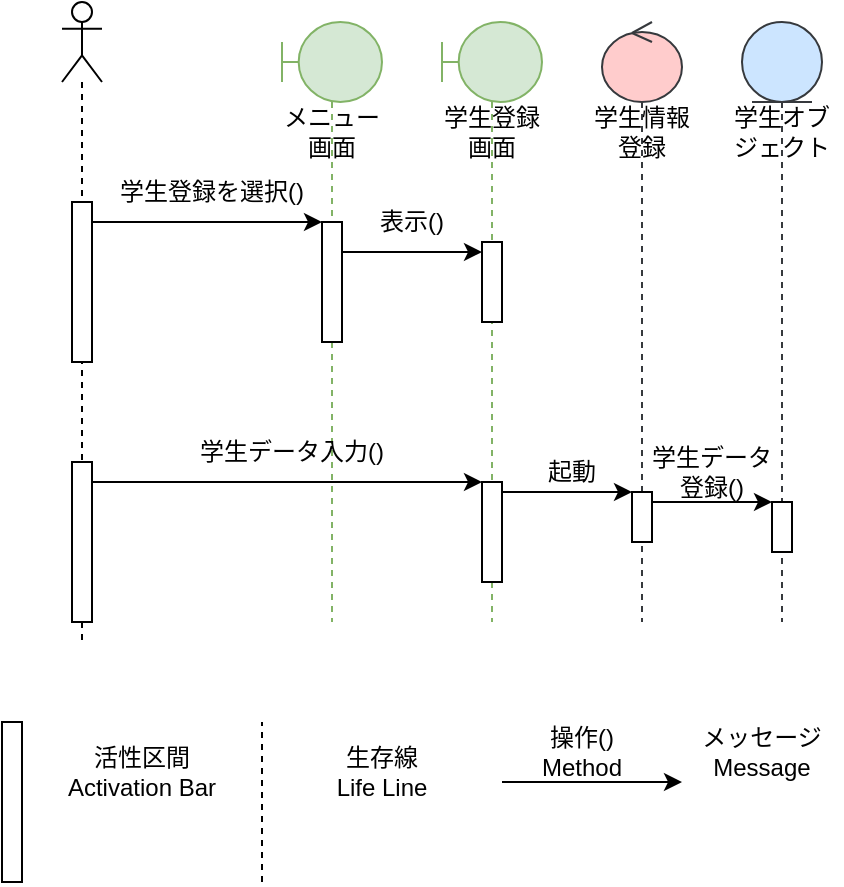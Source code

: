 <mxfile version="28.2.1">
  <diagram id="T6G6FLA8p9uaQNyg3BRE" name="ページ1">
    <mxGraphModel dx="915" dy="596" grid="1" gridSize="10" guides="1" tooltips="1" connect="1" arrows="1" fold="1" page="1" pageScale="1" pageWidth="827" pageHeight="1169" math="0" shadow="0">
      <root>
        <mxCell id="0" />
        <mxCell id="1" parent="0" />
        <mxCell id="cDPF6ZzpUCfu8e6AV7TO-4" value="" style="shape=umlLifeline;perimeter=lifelinePerimeter;whiteSpace=wrap;html=1;container=1;dropTarget=0;collapsible=0;recursiveResize=0;outlineConnect=0;portConstraint=eastwest;newEdgeStyle={&quot;curved&quot;:0,&quot;rounded&quot;:0};participant=umlActor;" vertex="1" parent="1">
          <mxGeometry x="60" y="30" width="20" height="320" as="geometry" />
        </mxCell>
        <mxCell id="cDPF6ZzpUCfu8e6AV7TO-7" value="" style="html=1;points=[[0,0,0,0,5],[0,1,0,0,-5],[1,0,0,0,5],[1,1,0,0,-5]];perimeter=orthogonalPerimeter;outlineConnect=0;targetShapes=umlLifeline;portConstraint=eastwest;newEdgeStyle={&quot;curved&quot;:0,&quot;rounded&quot;:0};" vertex="1" parent="cDPF6ZzpUCfu8e6AV7TO-4">
          <mxGeometry x="5" y="230" width="10" height="80" as="geometry" />
        </mxCell>
        <mxCell id="cDPF6ZzpUCfu8e6AV7TO-6" value="" style="html=1;points=[[0,0,0,0,5],[0,1,0,0,-5],[1,0,0,0,5],[1,1,0,0,-5]];perimeter=orthogonalPerimeter;outlineConnect=0;targetShapes=umlLifeline;portConstraint=eastwest;newEdgeStyle={&quot;curved&quot;:0,&quot;rounded&quot;:0};" vertex="1" parent="1">
          <mxGeometry x="65" y="130" width="10" height="80" as="geometry" />
        </mxCell>
        <mxCell id="cDPF6ZzpUCfu8e6AV7TO-9" value="" style="shape=umlLifeline;perimeter=lifelinePerimeter;whiteSpace=wrap;html=1;container=1;dropTarget=0;collapsible=0;recursiveResize=0;outlineConnect=0;portConstraint=eastwest;newEdgeStyle={&quot;curved&quot;:0,&quot;rounded&quot;:0};participant=umlBoundary;fillColor=#d5e8d4;strokeColor=#82b366;" vertex="1" parent="1">
          <mxGeometry x="170" y="40" width="50" height="300" as="geometry" />
        </mxCell>
        <mxCell id="cDPF6ZzpUCfu8e6AV7TO-13" value="" style="html=1;points=[[0,0,0,0,5],[0,1,0,0,-5],[1,0,0,0,5],[1,1,0,0,-5]];perimeter=orthogonalPerimeter;outlineConnect=0;targetShapes=umlLifeline;portConstraint=eastwest;newEdgeStyle={&quot;curved&quot;:0,&quot;rounded&quot;:0};" vertex="1" parent="cDPF6ZzpUCfu8e6AV7TO-9">
          <mxGeometry x="20" y="100" width="10" height="60" as="geometry" />
        </mxCell>
        <mxCell id="cDPF6ZzpUCfu8e6AV7TO-10" value="" style="shape=umlLifeline;perimeter=lifelinePerimeter;whiteSpace=wrap;html=1;container=1;dropTarget=0;collapsible=0;recursiveResize=0;outlineConnect=0;portConstraint=eastwest;newEdgeStyle={&quot;curved&quot;:0,&quot;rounded&quot;:0};participant=umlBoundary;fillColor=#d5e8d4;strokeColor=#82b366;" vertex="1" parent="1">
          <mxGeometry x="250" y="40" width="50" height="300" as="geometry" />
        </mxCell>
        <mxCell id="cDPF6ZzpUCfu8e6AV7TO-18" value="" style="html=1;points=[[0,0,0,0,5],[0,1,0,0,-5],[1,0,0,0,5],[1,1,0,0,-5]];perimeter=orthogonalPerimeter;outlineConnect=0;targetShapes=umlLifeline;portConstraint=eastwest;newEdgeStyle={&quot;curved&quot;:0,&quot;rounded&quot;:0};" vertex="1" parent="cDPF6ZzpUCfu8e6AV7TO-10">
          <mxGeometry x="20" y="110" width="10" height="40" as="geometry" />
        </mxCell>
        <mxCell id="cDPF6ZzpUCfu8e6AV7TO-27" value="" style="html=1;points=[[0,0,0,0,5],[0,1,0,0,-5],[1,0,0,0,5],[1,1,0,0,-5]];perimeter=orthogonalPerimeter;outlineConnect=0;targetShapes=umlLifeline;portConstraint=eastwest;newEdgeStyle={&quot;curved&quot;:0,&quot;rounded&quot;:0};" vertex="1" parent="cDPF6ZzpUCfu8e6AV7TO-10">
          <mxGeometry x="20" y="230" width="10" height="50" as="geometry" />
        </mxCell>
        <mxCell id="cDPF6ZzpUCfu8e6AV7TO-11" value="" style="shape=umlLifeline;perimeter=lifelinePerimeter;whiteSpace=wrap;html=1;container=1;dropTarget=0;collapsible=0;recursiveResize=0;outlineConnect=0;portConstraint=eastwest;newEdgeStyle={&quot;curved&quot;:0,&quot;rounded&quot;:0};participant=umlEntity;fillColor=#cce5ff;strokeColor=#36393d;" vertex="1" parent="1">
          <mxGeometry x="400" y="40" width="40" height="300" as="geometry" />
        </mxCell>
        <mxCell id="cDPF6ZzpUCfu8e6AV7TO-31" value="" style="html=1;points=[[0,0,0,0,5],[0,1,0,0,-5],[1,0,0,0,5],[1,1,0,0,-5]];perimeter=orthogonalPerimeter;outlineConnect=0;targetShapes=umlLifeline;portConstraint=eastwest;newEdgeStyle={&quot;curved&quot;:0,&quot;rounded&quot;:0};" vertex="1" parent="cDPF6ZzpUCfu8e6AV7TO-11">
          <mxGeometry x="15" y="240" width="10" height="25" as="geometry" />
        </mxCell>
        <mxCell id="cDPF6ZzpUCfu8e6AV7TO-12" value="" style="shape=umlLifeline;perimeter=lifelinePerimeter;whiteSpace=wrap;html=1;container=1;dropTarget=0;collapsible=0;recursiveResize=0;outlineConnect=0;portConstraint=eastwest;newEdgeStyle={&quot;curved&quot;:0,&quot;rounded&quot;:0};participant=umlControl;fillColor=#ffcccc;strokeColor=#36393d;" vertex="1" parent="1">
          <mxGeometry x="330" y="40" width="40" height="300" as="geometry" />
        </mxCell>
        <mxCell id="cDPF6ZzpUCfu8e6AV7TO-30" value="" style="html=1;points=[[0,0,0,0,5],[0,1,0,0,-5],[1,0,0,0,5],[1,1,0,0,-5]];perimeter=orthogonalPerimeter;outlineConnect=0;targetShapes=umlLifeline;portConstraint=eastwest;newEdgeStyle={&quot;curved&quot;:0,&quot;rounded&quot;:0};" vertex="1" parent="cDPF6ZzpUCfu8e6AV7TO-12">
          <mxGeometry x="15" y="235" width="10" height="25" as="geometry" />
        </mxCell>
        <mxCell id="cDPF6ZzpUCfu8e6AV7TO-17" value="活性区間&lt;div&gt;Activation Bar&lt;/div&gt;" style="text;strokeColor=none;align=center;fillColor=none;html=1;verticalAlign=middle;whiteSpace=wrap;rounded=0;" vertex="1" parent="1">
          <mxGeometry x="60" y="400" width="80" height="30" as="geometry" />
        </mxCell>
        <mxCell id="cDPF6ZzpUCfu8e6AV7TO-19" value="" style="endArrow=classic;html=1;rounded=0;entryX=0;entryY=0;entryDx=0;entryDy=5;entryPerimeter=0;" edge="1" parent="1">
          <mxGeometry width="50" height="50" relative="1" as="geometry">
            <mxPoint x="75" y="140" as="sourcePoint" />
            <mxPoint x="190.0" y="140" as="targetPoint" />
          </mxGeometry>
        </mxCell>
        <mxCell id="cDPF6ZzpUCfu8e6AV7TO-20" value="学生登録を選択()" style="text;html=1;align=center;verticalAlign=middle;whiteSpace=wrap;rounded=0;" vertex="1" parent="1">
          <mxGeometry x="80" y="110" width="110" height="30" as="geometry" />
        </mxCell>
        <mxCell id="cDPF6ZzpUCfu8e6AV7TO-21" value="表示()" style="text;html=1;align=center;verticalAlign=middle;whiteSpace=wrap;rounded=0;" vertex="1" parent="1">
          <mxGeometry x="210" y="130" width="50" height="20" as="geometry" />
        </mxCell>
        <mxCell id="cDPF6ZzpUCfu8e6AV7TO-22" value="" style="endArrow=classic;html=1;rounded=0;" edge="1" parent="1">
          <mxGeometry width="50" height="50" relative="1" as="geometry">
            <mxPoint x="200" y="155" as="sourcePoint" />
            <mxPoint x="270" y="155" as="targetPoint" />
          </mxGeometry>
        </mxCell>
        <mxCell id="cDPF6ZzpUCfu8e6AV7TO-23" value="メニュー&lt;div&gt;画面&lt;/div&gt;" style="text;html=1;align=center;verticalAlign=middle;whiteSpace=wrap;rounded=0;" vertex="1" parent="1">
          <mxGeometry x="170" y="80" width="50" height="30" as="geometry" />
        </mxCell>
        <mxCell id="cDPF6ZzpUCfu8e6AV7TO-24" value="学生登録&lt;div&gt;画面&lt;/div&gt;" style="text;html=1;align=center;verticalAlign=middle;whiteSpace=wrap;rounded=0;" vertex="1" parent="1">
          <mxGeometry x="235" y="80" width="80" height="30" as="geometry" />
        </mxCell>
        <mxCell id="cDPF6ZzpUCfu8e6AV7TO-25" value="学生情報&lt;div&gt;登録&lt;/div&gt;" style="text;html=1;align=center;verticalAlign=middle;whiteSpace=wrap;rounded=0;" vertex="1" parent="1">
          <mxGeometry x="320" y="80" width="60" height="30" as="geometry" />
        </mxCell>
        <mxCell id="cDPF6ZzpUCfu8e6AV7TO-26" value="学生オブジェクト" style="text;html=1;align=center;verticalAlign=middle;whiteSpace=wrap;rounded=0;" vertex="1" parent="1">
          <mxGeometry x="390" y="80" width="60" height="30" as="geometry" />
        </mxCell>
        <mxCell id="cDPF6ZzpUCfu8e6AV7TO-28" value="" style="endArrow=classic;html=1;rounded=0;exitX=1;exitY=0.125;exitDx=0;exitDy=0;exitPerimeter=0;" edge="1" parent="1" source="cDPF6ZzpUCfu8e6AV7TO-7" target="cDPF6ZzpUCfu8e6AV7TO-27">
          <mxGeometry width="50" height="50" relative="1" as="geometry">
            <mxPoint x="160" y="270" as="sourcePoint" />
            <mxPoint x="210" y="220" as="targetPoint" />
          </mxGeometry>
        </mxCell>
        <mxCell id="cDPF6ZzpUCfu8e6AV7TO-29" value="学生データ入力()" style="text;html=1;align=center;verticalAlign=middle;whiteSpace=wrap;rounded=0;" vertex="1" parent="1">
          <mxGeometry x="120" y="240" width="110" height="30" as="geometry" />
        </mxCell>
        <mxCell id="cDPF6ZzpUCfu8e6AV7TO-32" value="" style="endArrow=classic;html=1;rounded=0;exitX=1;exitY=0;exitDx=0;exitDy=5;exitPerimeter=0;" edge="1" parent="1" source="cDPF6ZzpUCfu8e6AV7TO-27" target="cDPF6ZzpUCfu8e6AV7TO-30">
          <mxGeometry width="50" height="50" relative="1" as="geometry">
            <mxPoint x="260" y="270" as="sourcePoint" />
            <mxPoint x="340" y="280" as="targetPoint" />
          </mxGeometry>
        </mxCell>
        <mxCell id="cDPF6ZzpUCfu8e6AV7TO-33" value="起動" style="text;html=1;align=center;verticalAlign=middle;whiteSpace=wrap;rounded=0;" vertex="1" parent="1">
          <mxGeometry x="300" y="250" width="30" height="30" as="geometry" />
        </mxCell>
        <mxCell id="cDPF6ZzpUCfu8e6AV7TO-34" value="" style="endArrow=classic;html=1;rounded=0;exitX=1;exitY=0;exitDx=0;exitDy=5;exitPerimeter=0;" edge="1" parent="1" source="cDPF6ZzpUCfu8e6AV7TO-30" target="cDPF6ZzpUCfu8e6AV7TO-31">
          <mxGeometry width="50" height="50" relative="1" as="geometry">
            <mxPoint x="330" y="270" as="sourcePoint" />
            <mxPoint x="390" y="270" as="targetPoint" />
          </mxGeometry>
        </mxCell>
        <mxCell id="cDPF6ZzpUCfu8e6AV7TO-35" value="学生データ&lt;div&gt;登録()&lt;/div&gt;" style="text;html=1;align=center;verticalAlign=middle;whiteSpace=wrap;rounded=0;" vertex="1" parent="1">
          <mxGeometry x="350" y="250" width="70" height="30" as="geometry" />
        </mxCell>
        <mxCell id="cDPF6ZzpUCfu8e6AV7TO-36" value="" style="html=1;points=[[0,0,0,0,5],[0,1,0,0,-5],[1,0,0,0,5],[1,1,0,0,-5]];perimeter=orthogonalPerimeter;outlineConnect=0;targetShapes=umlLifeline;portConstraint=eastwest;newEdgeStyle={&quot;curved&quot;:0,&quot;rounded&quot;:0};" vertex="1" parent="1">
          <mxGeometry x="30" y="390" width="10" height="80" as="geometry" />
        </mxCell>
        <mxCell id="cDPF6ZzpUCfu8e6AV7TO-38" value="生存線&lt;div&gt;Life Line&lt;/div&gt;" style="text;strokeColor=none;align=center;fillColor=none;html=1;verticalAlign=middle;whiteSpace=wrap;rounded=0;" vertex="1" parent="1">
          <mxGeometry x="180" y="400" width="80" height="30" as="geometry" />
        </mxCell>
        <mxCell id="cDPF6ZzpUCfu8e6AV7TO-39" value="" style="endArrow=classic;html=1;rounded=0;" edge="1" parent="1">
          <mxGeometry width="50" height="50" relative="1" as="geometry">
            <mxPoint x="280" y="420" as="sourcePoint" />
            <mxPoint x="370" y="420" as="targetPoint" />
          </mxGeometry>
        </mxCell>
        <mxCell id="cDPF6ZzpUCfu8e6AV7TO-40" value="操作()&lt;div&gt;Method&lt;span style=&quot;color: rgba(0, 0, 0, 0); font-family: monospace; font-size: 0px; text-align: start; text-wrap-mode: nowrap; background-color: transparent;&quot;&gt;%3CmxGraphModel%3E%3Croot%3E%3CmxCell%20id%3D%220%22%2F%3E%3CmxCell%20id%3D%221%22%20parent%3D%220%22%2F%3E%3CmxCell%20id%3D%222%22%20value%3D%22%E7%94%9F%E5%AD%98%E7%B7%9A%26lt%3Bdiv%26gt%3BLife%20Line%26lt%3B%2Fdiv%26gt%3B%22%20style%3D%22text%3BstrokeColor%3Dnone%3Balign%3Dcenter%3BfillColor%3Dnone%3Bhtml%3D1%3BverticalAlign%3Dmiddle%3BwhiteSpace%3Dwrap%3Brounded%3D0%3B%22%20vertex%3D%221%22%20parent%3D%221%22%3E%3CmxGeometry%20x%3D%22180%22%20y%3D%22400%22%20width%3D%2280%22%20height%3D%2230%22%20as%3D%22geometry%22%2F%3E%3C%2FmxCell%3E%3C%2Froot%3E%3C%2FmxGraphModel%3E&lt;/span&gt;&lt;span style=&quot;color: rgba(0, 0, 0, 0); font-family: monospace; font-size: 0px; text-align: start; text-wrap-mode: nowrap; background-color: transparent;&quot;&gt;%3CmxGraphModel%3E%3Croot%3E%3CmxCell%20id%3D%220%22%2F%3E%3CmxCell%20id%3D%221%22%20parent%3D%220%22%2F%3E%3CmxCell%20id%3D%222%22%20value%3D%22%E7%94%9F%E5%AD%98%E7%B7%9A%26lt%3Bdiv%26gt%3BLife%20Line%26lt%3B%2Fdiv%26gt%3B%22%20style%3D%22text%3BstrokeColor%3Dnone%3Balign%3Dcenter%3BfillColor%3Dnone%3Bhtml%3D1%3BverticalAlign%3Dmiddle%3BwhiteSpace%3Dwrap%3Brounded%3D0%3B%22%20vertex%3D%221%22%20parent%3D%221%22%3E%3CmxGeometry%20x%3D%22180%22%20y%3D%22400%22%20width%3D%2280%22%20height%3D%2230%22%20as%3D%22geometry%22%2F%3E%3C%2FmxCell%3E%3C%2Froot%3E%3C%2FmxGraphModel%3E&lt;/span&gt;&lt;/div&gt;" style="text;strokeColor=none;align=center;fillColor=none;html=1;verticalAlign=middle;whiteSpace=wrap;rounded=0;" vertex="1" parent="1">
          <mxGeometry x="280" y="390" width="80" height="30" as="geometry" />
        </mxCell>
        <mxCell id="cDPF6ZzpUCfu8e6AV7TO-41" value="メッセージ&lt;div&gt;Message&lt;/div&gt;" style="text;strokeColor=none;align=center;fillColor=none;html=1;verticalAlign=middle;whiteSpace=wrap;rounded=0;" vertex="1" parent="1">
          <mxGeometry x="370" y="390" width="80" height="30" as="geometry" />
        </mxCell>
        <mxCell id="cDPF6ZzpUCfu8e6AV7TO-42" value="" style="endArrow=none;dashed=1;html=1;rounded=0;" edge="1" parent="1">
          <mxGeometry width="50" height="50" relative="1" as="geometry">
            <mxPoint x="160" y="470" as="sourcePoint" />
            <mxPoint x="160" y="390" as="targetPoint" />
          </mxGeometry>
        </mxCell>
      </root>
    </mxGraphModel>
  </diagram>
</mxfile>
